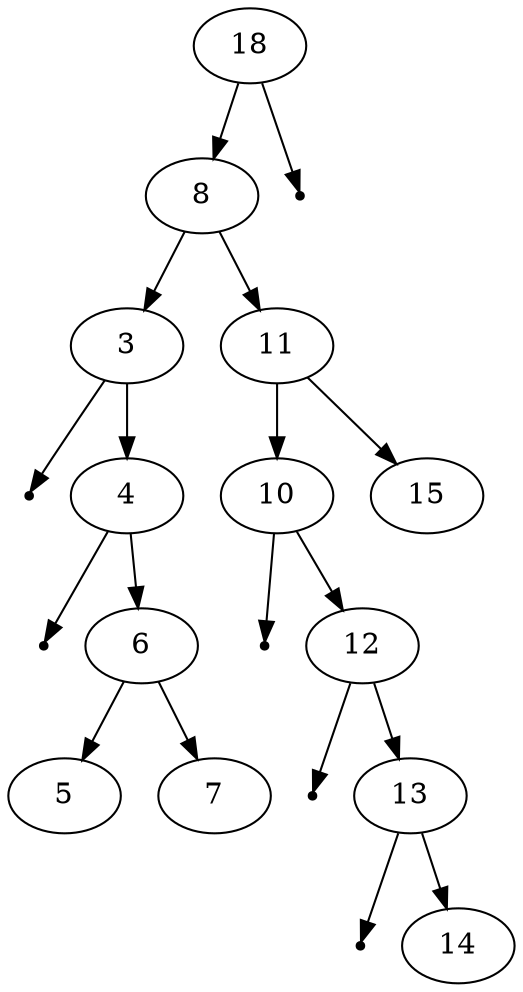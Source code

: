 digraph G {
  graph [ordering="out"];
  18 -> 8
  null [shape=point];
  18 -> null
  8 -> 3
  null0 [shape=point];
  3 -> null0
  3 -> 4
  null1 [shape=point];
  4 -> null1
  4 -> 6
  6 -> 5
  6 -> 7

  8 -> 11
  11 -> 10
  11 -> 15
  null2 [shape=point];
  10 -> null2
  10 -> 12
  null3 [shape=point];
  12 -> null3
  12 -> 13
  null4 [shape=point];
  13 -> null4
  13 -> 14
}
